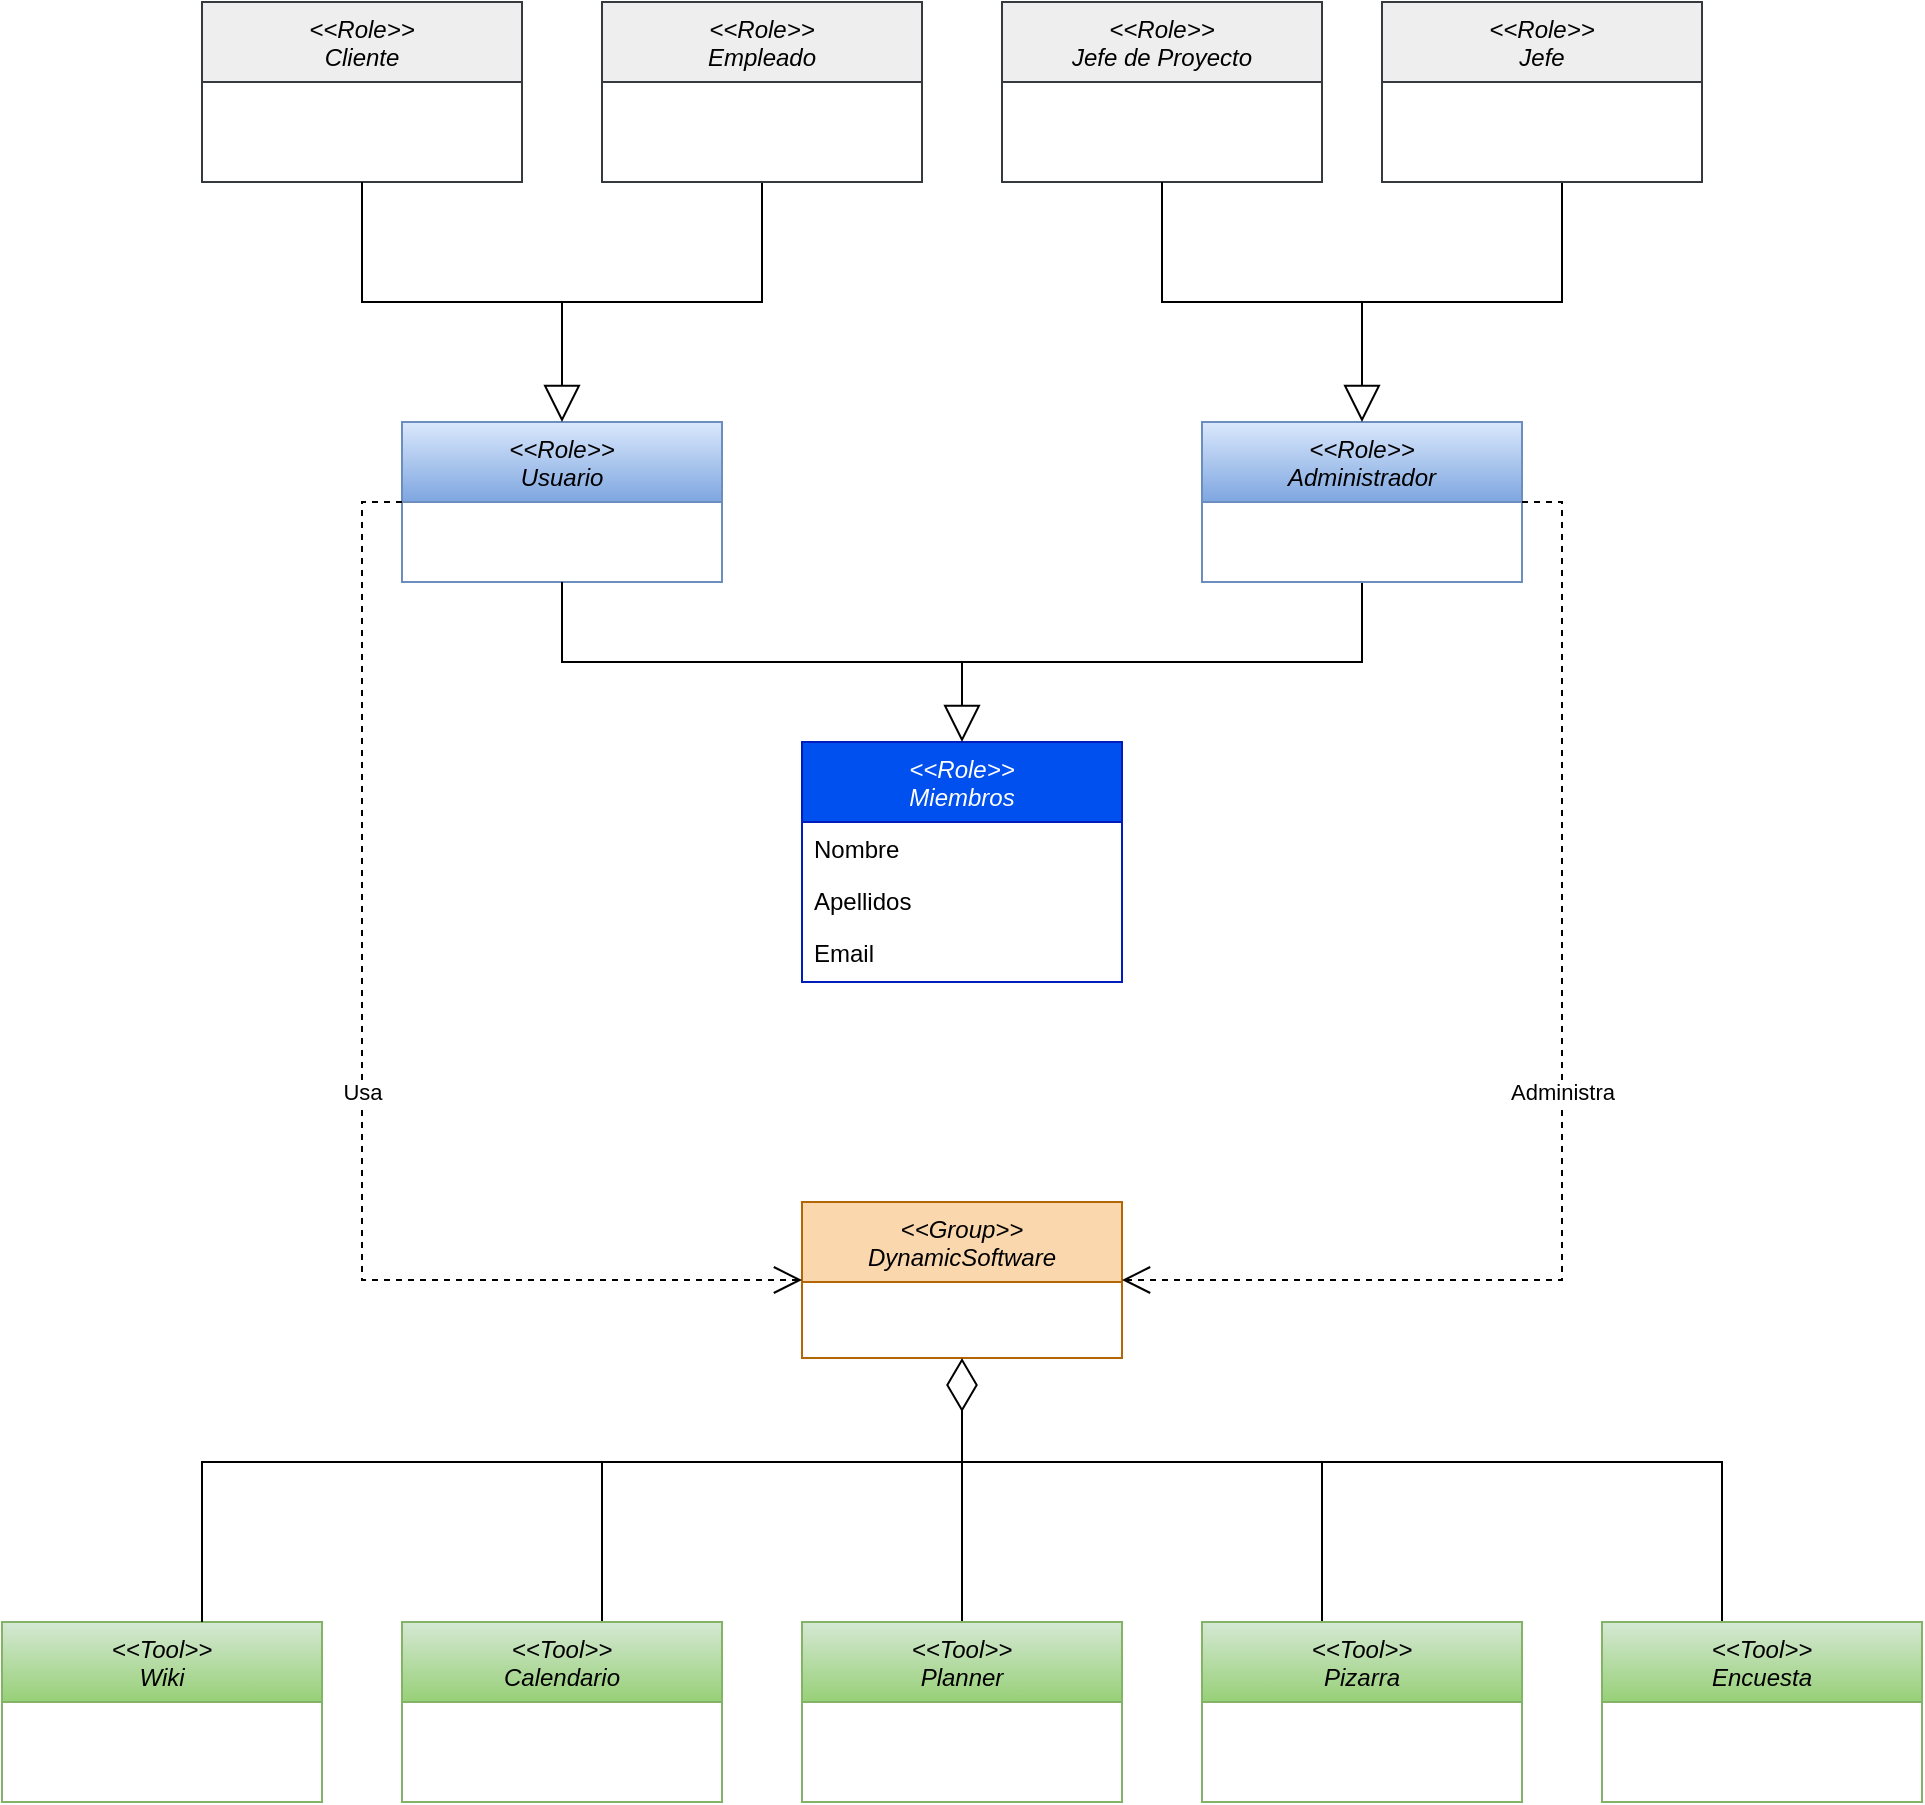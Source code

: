 <mxfile version="16.1.2" type="device"><diagram id="ZzZwg6WaCMsjXjhh16HV" name="Página-1"><mxGraphModel dx="1240" dy="1959" grid="1" gridSize="10" guides="1" tooltips="1" connect="1" arrows="1" fold="1" page="1" pageScale="1" pageWidth="827" pageHeight="1169" math="0" shadow="0"><root><mxCell id="0"/><mxCell id="1" parent="0"/><mxCell id="_6fHCuCj6XweJxa0wExR-22" value="&lt;&lt;Group&gt;&gt;&#10;DynamicSoftware" style="swimlane;fontStyle=2;align=center;verticalAlign=top;childLayout=stackLayout;horizontal=1;startSize=40;horizontalStack=0;resizeParent=1;resizeLast=0;collapsible=1;marginBottom=0;rounded=0;shadow=0;strokeWidth=1;fillColor=#fad7ac;strokeColor=#b46504;" parent="1" vertex="1"><mxGeometry x="740" y="470" width="160" height="78" as="geometry"><mxRectangle x="230" y="140" width="160" height="26" as="alternateBounds"/></mxGeometry></mxCell><mxCell id="yNoSN0gH43SwrWzK_dx1-69" style="edgeStyle=orthogonalEdgeStyle;rounded=0;orthogonalLoop=1;jettySize=auto;html=1;endArrow=none;endFill=0;" parent="1" source="_6fHCuCj6XweJxa0wExR-26" edge="1"><mxGeometry relative="1" as="geometry"><mxPoint x="820" y="600" as="targetPoint"/></mxGeometry></mxCell><mxCell id="_6fHCuCj6XweJxa0wExR-26" value="&lt;&lt;Tool&gt;&gt;&#10;Planner" style="swimlane;fontStyle=2;align=center;verticalAlign=top;childLayout=stackLayout;horizontal=1;startSize=40;horizontalStack=0;resizeParent=1;resizeLast=0;collapsible=1;marginBottom=0;rounded=0;shadow=0;strokeWidth=1;gradientColor=#97d077;fillColor=#d5e8d4;strokeColor=#82b366;" parent="1" vertex="1"><mxGeometry x="740" y="680" width="160" height="90" as="geometry"><mxRectangle x="230" y="140" width="160" height="26" as="alternateBounds"/></mxGeometry></mxCell><mxCell id="yNoSN0gH43SwrWzK_dx1-68" style="edgeStyle=orthogonalEdgeStyle;rounded=0;orthogonalLoop=1;jettySize=auto;html=1;endArrow=none;endFill=0;" parent="1" source="_6fHCuCj6XweJxa0wExR-27" edge="1"><mxGeometry relative="1" as="geometry"><mxPoint x="620" y="600" as="targetPoint"/><Array as="points"><mxPoint x="640" y="600"/></Array></mxGeometry></mxCell><mxCell id="_6fHCuCj6XweJxa0wExR-27" value="&lt;&lt;Tool&gt;&gt;&#10;Calendario" style="swimlane;fontStyle=2;align=center;verticalAlign=top;childLayout=stackLayout;horizontal=1;startSize=40;horizontalStack=0;resizeParent=1;resizeLast=0;collapsible=1;marginBottom=0;rounded=0;shadow=0;strokeWidth=1;gradientColor=#97d077;fillColor=#d5e8d4;strokeColor=#82b366;" parent="1" vertex="1"><mxGeometry x="540" y="680" width="160" height="90" as="geometry"><mxRectangle x="230" y="140" width="160" height="26" as="alternateBounds"/></mxGeometry></mxCell><mxCell id="_6fHCuCj6XweJxa0wExR-28" value="&lt;&lt;Tool&gt;&gt;&#10;Wiki" style="swimlane;fontStyle=2;align=center;verticalAlign=top;childLayout=stackLayout;horizontal=1;startSize=40;horizontalStack=0;resizeParent=1;resizeLast=0;collapsible=1;marginBottom=0;rounded=0;shadow=0;strokeWidth=1;gradientColor=#97d077;fillColor=#d5e8d4;strokeColor=#82b366;" parent="1" vertex="1"><mxGeometry x="340" y="680" width="160" height="90" as="geometry"><mxRectangle x="230" y="140" width="160" height="26" as="alternateBounds"/></mxGeometry></mxCell><mxCell id="yNoSN0gH43SwrWzK_dx1-70" style="edgeStyle=orthogonalEdgeStyle;rounded=0;orthogonalLoop=1;jettySize=auto;html=1;endArrow=none;endFill=0;" parent="1" source="_6fHCuCj6XweJxa0wExR-29" edge="1"><mxGeometry relative="1" as="geometry"><mxPoint x="800" y="600" as="targetPoint"/><Array as="points"><mxPoint x="1000" y="600"/></Array></mxGeometry></mxCell><mxCell id="_6fHCuCj6XweJxa0wExR-29" value="&lt;&lt;Tool&gt;&gt;&#10;Pizarra" style="swimlane;fontStyle=2;align=center;verticalAlign=top;childLayout=stackLayout;horizontal=1;startSize=40;horizontalStack=0;resizeParent=1;resizeLast=0;collapsible=1;marginBottom=0;rounded=0;shadow=0;strokeWidth=1;gradientColor=#97d077;fillColor=#d5e8d4;strokeColor=#82b366;" parent="1" vertex="1"><mxGeometry x="940" y="680" width="160" height="90" as="geometry"><mxRectangle x="230" y="140" width="160" height="26" as="alternateBounds"/></mxGeometry></mxCell><mxCell id="yNoSN0gH43SwrWzK_dx1-71" style="edgeStyle=orthogonalEdgeStyle;rounded=0;orthogonalLoop=1;jettySize=auto;html=1;endArrow=none;endFill=0;" parent="1" source="_6fHCuCj6XweJxa0wExR-31" edge="1"><mxGeometry relative="1" as="geometry"><mxPoint x="1000" y="610" as="targetPoint"/><Array as="points"><mxPoint x="1200" y="600"/><mxPoint x="1000" y="600"/></Array></mxGeometry></mxCell><mxCell id="_6fHCuCj6XweJxa0wExR-31" value="&lt;&lt;Tool&gt;&gt;&#10;Encuesta" style="swimlane;fontStyle=2;align=center;verticalAlign=top;childLayout=stackLayout;horizontal=1;startSize=40;horizontalStack=0;resizeParent=1;resizeLast=0;collapsible=1;marginBottom=0;rounded=0;shadow=0;strokeWidth=1;gradientColor=#97d077;fillColor=#d5e8d4;strokeColor=#82b366;" parent="1" vertex="1"><mxGeometry x="1140" y="680" width="160" height="90" as="geometry"><mxRectangle x="230" y="140" width="160" height="26" as="alternateBounds"/></mxGeometry></mxCell><mxCell id="_6fHCuCj6XweJxa0wExR-37" value="&lt;&lt;Role&gt;&gt;&#10;Miembros" style="swimlane;fontStyle=2;align=center;verticalAlign=top;childLayout=stackLayout;horizontal=1;startSize=40;horizontalStack=0;resizeParent=1;resizeLast=0;collapsible=1;marginBottom=0;rounded=0;shadow=0;strokeWidth=1;fillColor=#0050ef;strokeColor=#001DBC;fontColor=#ffffff;" parent="1" vertex="1"><mxGeometry x="740" y="240" width="160" height="120" as="geometry"><mxRectangle x="230" y="140" width="160" height="26" as="alternateBounds"/></mxGeometry></mxCell><mxCell id="_6fHCuCj6XweJxa0wExR-38" value="Nombre" style="text;align=left;verticalAlign=top;spacingLeft=4;spacingRight=4;overflow=hidden;rotatable=0;points=[[0,0.5],[1,0.5]];portConstraint=eastwest;" parent="_6fHCuCj6XweJxa0wExR-37" vertex="1"><mxGeometry y="40" width="160" height="26" as="geometry"/></mxCell><mxCell id="_6fHCuCj6XweJxa0wExR-39" value="Apellidos" style="text;align=left;verticalAlign=top;spacingLeft=4;spacingRight=4;overflow=hidden;rotatable=0;points=[[0,0.5],[1,0.5]];portConstraint=eastwest;rounded=0;shadow=0;html=0;" parent="_6fHCuCj6XweJxa0wExR-37" vertex="1"><mxGeometry y="66" width="160" height="26" as="geometry"/></mxCell><mxCell id="_6fHCuCj6XweJxa0wExR-40" value="Email " style="text;align=left;verticalAlign=top;spacingLeft=4;spacingRight=4;overflow=hidden;rotatable=0;points=[[0,0.5],[1,0.5]];portConstraint=eastwest;rounded=0;shadow=0;html=0;" parent="_6fHCuCj6XweJxa0wExR-37" vertex="1"><mxGeometry y="92" width="160" height="24" as="geometry"/></mxCell><mxCell id="_6fHCuCj6XweJxa0wExR-43" value="&lt;&lt;Role&gt;&gt;&#10;Cliente" style="swimlane;fontStyle=2;align=center;verticalAlign=top;childLayout=stackLayout;horizontal=1;startSize=40;horizontalStack=0;resizeParent=1;resizeLast=0;collapsible=1;marginBottom=0;rounded=0;shadow=0;strokeWidth=1;fillColor=#eeeeee;strokeColor=#36393d;" parent="1" vertex="1"><mxGeometry x="440" y="-130" width="160" height="90" as="geometry"><mxRectangle x="230" y="140" width="160" height="26" as="alternateBounds"/></mxGeometry></mxCell><mxCell id="yNoSN0gH43SwrWzK_dx1-56" style="edgeStyle=orthogonalEdgeStyle;rounded=0;orthogonalLoop=1;jettySize=auto;html=1;endArrow=none;endFill=0;" parent="1" source="_6fHCuCj6XweJxa0wExR-44" edge="1"><mxGeometry relative="1" as="geometry"><mxPoint x="620" y="20" as="targetPoint"/><Array as="points"><mxPoint x="720" y="20"/></Array></mxGeometry></mxCell><mxCell id="_6fHCuCj6XweJxa0wExR-44" value="&lt;&lt;Role&gt;&gt;&#10;Empleado" style="swimlane;fontStyle=2;align=center;verticalAlign=top;childLayout=stackLayout;horizontal=1;startSize=40;horizontalStack=0;resizeParent=1;resizeLast=0;collapsible=1;marginBottom=0;rounded=0;shadow=0;strokeWidth=1;fillColor=#eeeeee;strokeColor=#36393d;" parent="1" vertex="1"><mxGeometry x="640" y="-130" width="160" height="90" as="geometry"><mxRectangle x="230" y="140" width="160" height="26" as="alternateBounds"/></mxGeometry></mxCell><mxCell id="_6fHCuCj6XweJxa0wExR-45" value="&lt;&lt;Role&gt;&gt;&#10;Jefe de Proyecto" style="swimlane;fontStyle=2;align=center;verticalAlign=top;childLayout=stackLayout;horizontal=1;startSize=40;horizontalStack=0;resizeParent=1;resizeLast=0;collapsible=1;marginBottom=0;rounded=0;shadow=0;strokeWidth=1;fillColor=#eeeeee;strokeColor=#36393d;" parent="1" vertex="1"><mxGeometry x="840" y="-130" width="160" height="90" as="geometry"><mxRectangle x="230" y="140" width="160" height="26" as="alternateBounds"/></mxGeometry></mxCell><mxCell id="yNoSN0gH43SwrWzK_dx1-58" style="edgeStyle=orthogonalEdgeStyle;rounded=0;orthogonalLoop=1;jettySize=auto;html=1;endArrow=none;endFill=0;" parent="1" source="_6fHCuCj6XweJxa0wExR-49" edge="1"><mxGeometry relative="1" as="geometry"><mxPoint x="1020" y="20" as="targetPoint"/><Array as="points"><mxPoint x="1120" y="20"/></Array></mxGeometry></mxCell><mxCell id="_6fHCuCj6XweJxa0wExR-49" value="&lt;&lt;Role&gt;&gt;&#10;Jefe" style="swimlane;fontStyle=2;align=center;verticalAlign=top;childLayout=stackLayout;horizontal=1;startSize=40;horizontalStack=0;resizeParent=1;resizeLast=0;collapsible=1;marginBottom=0;rounded=0;shadow=0;strokeWidth=1;fillColor=#eeeeee;strokeColor=#36393d;" parent="1" vertex="1"><mxGeometry x="1030" y="-130" width="160" height="90" as="geometry"><mxRectangle x="230" y="140" width="160" height="26" as="alternateBounds"/></mxGeometry></mxCell><mxCell id="yNoSN0gH43SwrWzK_dx1-43" value="&lt;&lt;Role&gt;&gt;&#10;Usuario" style="swimlane;fontStyle=2;align=center;verticalAlign=top;childLayout=stackLayout;horizontal=1;startSize=40;horizontalStack=0;resizeParent=1;resizeLast=0;collapsible=1;marginBottom=0;rounded=0;shadow=0;strokeWidth=1;fillColor=#dae8fc;strokeColor=#6c8ebf;gradientColor=#7ea6e0;" parent="1" vertex="1"><mxGeometry x="540" y="80" width="160" height="80" as="geometry"><mxRectangle x="230" y="140" width="160" height="26" as="alternateBounds"/></mxGeometry></mxCell><mxCell id="yNoSN0gH43SwrWzK_dx1-60" style="edgeStyle=orthogonalEdgeStyle;rounded=0;orthogonalLoop=1;jettySize=auto;html=1;endArrow=none;endFill=0;" parent="1" source="yNoSN0gH43SwrWzK_dx1-49" edge="1"><mxGeometry relative="1" as="geometry"><mxPoint x="800" y="200" as="targetPoint"/><Array as="points"><mxPoint x="1020" y="200"/></Array></mxGeometry></mxCell><mxCell id="yNoSN0gH43SwrWzK_dx1-49" value="&lt;&lt;Role&gt;&gt;&#10;Administrador" style="swimlane;fontStyle=2;align=center;verticalAlign=top;childLayout=stackLayout;horizontal=1;startSize=40;horizontalStack=0;resizeParent=1;resizeLast=0;collapsible=1;marginBottom=0;rounded=0;shadow=0;strokeWidth=1;fillColor=#dae8fc;strokeColor=#6c8ebf;gradientColor=#7ea6e0;" parent="1" vertex="1"><mxGeometry x="940" y="80" width="160" height="80" as="geometry"><mxRectangle x="230" y="140" width="160" height="26" as="alternateBounds"/></mxGeometry></mxCell><mxCell id="yNoSN0gH43SwrWzK_dx1-55" value="" style="endArrow=block;endSize=16;endFill=0;html=1;rounded=0;edgeStyle=orthogonalEdgeStyle;" parent="1" source="_6fHCuCj6XweJxa0wExR-43" target="yNoSN0gH43SwrWzK_dx1-43" edge="1"><mxGeometry width="160" relative="1" as="geometry"><mxPoint x="530" y="20" as="sourcePoint"/><mxPoint x="690" y="20" as="targetPoint"/></mxGeometry></mxCell><mxCell id="yNoSN0gH43SwrWzK_dx1-57" value="" style="endArrow=block;endSize=16;endFill=0;html=1;rounded=0;edgeStyle=orthogonalEdgeStyle;" parent="1" source="_6fHCuCj6XweJxa0wExR-45" target="yNoSN0gH43SwrWzK_dx1-49" edge="1"><mxGeometry width="160" relative="1" as="geometry"><mxPoint x="920" y="20" as="sourcePoint"/><mxPoint x="1080" y="20" as="targetPoint"/></mxGeometry></mxCell><mxCell id="yNoSN0gH43SwrWzK_dx1-59" value="" style="endArrow=block;endSize=16;endFill=0;html=1;rounded=0;edgeStyle=orthogonalEdgeStyle;" parent="1" source="yNoSN0gH43SwrWzK_dx1-43" target="_6fHCuCj6XweJxa0wExR-37" edge="1"><mxGeometry width="160" relative="1" as="geometry"><mxPoint x="630" y="210" as="sourcePoint"/><mxPoint x="790" y="210" as="targetPoint"/><Array as="points"><mxPoint x="620" y="200"/><mxPoint x="820" y="200"/></Array></mxGeometry></mxCell><mxCell id="yNoSN0gH43SwrWzK_dx1-67" value="" style="endArrow=diamondThin;endFill=0;endSize=24;html=1;rounded=0;edgeStyle=orthogonalEdgeStyle;" parent="1" source="_6fHCuCj6XweJxa0wExR-28" target="_6fHCuCj6XweJxa0wExR-22" edge="1"><mxGeometry width="160" relative="1" as="geometry"><mxPoint x="480" y="640" as="sourcePoint"/><mxPoint x="640" y="640" as="targetPoint"/><Array as="points"><mxPoint x="440" y="600"/><mxPoint x="820" y="600"/></Array></mxGeometry></mxCell><mxCell id="yNoSN0gH43SwrWzK_dx1-73" value="Administra" style="endArrow=open;endSize=12;dashed=1;html=1;rounded=0;edgeStyle=orthogonalEdgeStyle;" parent="1" source="yNoSN0gH43SwrWzK_dx1-49" target="_6fHCuCj6XweJxa0wExR-22" edge="1"><mxGeometry width="160" relative="1" as="geometry"><mxPoint x="1030" y="410" as="sourcePoint"/><mxPoint x="1190" y="410" as="targetPoint"/><Array as="points"><mxPoint x="1120" y="120"/><mxPoint x="1120" y="509"/></Array></mxGeometry></mxCell><mxCell id="yNoSN0gH43SwrWzK_dx1-74" value="Usa" style="endArrow=open;endSize=12;dashed=1;html=1;rounded=0;edgeStyle=orthogonalEdgeStyle;" parent="1" source="yNoSN0gH43SwrWzK_dx1-43" target="_6fHCuCj6XweJxa0wExR-22" edge="1"><mxGeometry width="160" relative="1" as="geometry"><mxPoint x="270" y="420" as="sourcePoint"/><mxPoint x="430" y="420" as="targetPoint"/><Array as="points"><mxPoint x="520" y="120"/><mxPoint x="520" y="509"/></Array></mxGeometry></mxCell></root></mxGraphModel></diagram></mxfile>